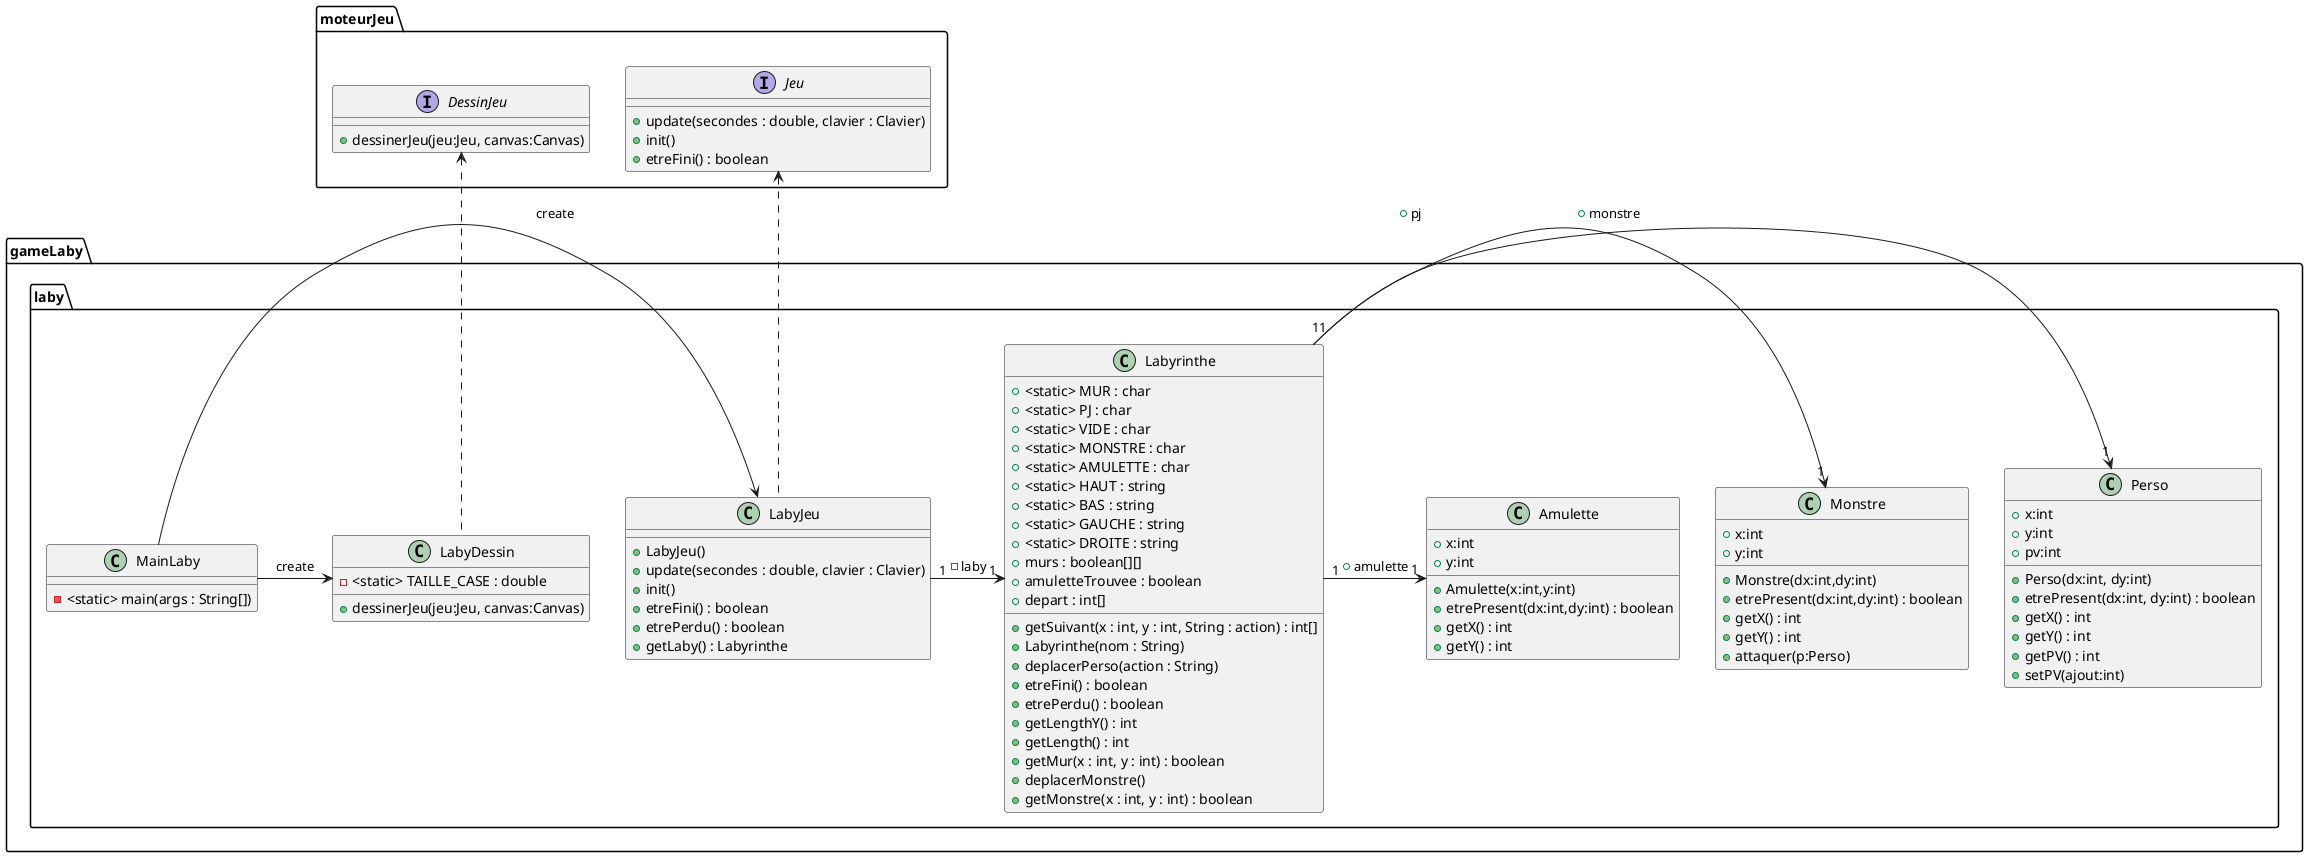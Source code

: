 @startuml
'https://plantuml.com/sequence-diagram

package moteurJeu {
interface DessinJeu{
+ dessinerJeu(jeu:Jeu, canvas:Canvas)
}

interface Jeu{
+update(secondes : double, clavier : Clavier)
+init()
+etreFini() : boolean
}
}

package gameLaby.laby {
class LabyDessin{
- <static> TAILLE_CASE : double
+ dessinerJeu(jeu:Jeu, canvas:Canvas)
}
DessinJeu <.. LabyDessin

class LabyJeu{
+LabyJeu()
+update(secondes : double, clavier : Clavier)
+init()
+etreFini() : boolean
+etrePerdu() : boolean
+getLaby() : Labyrinthe
}
Jeu <.. LabyJeu
LabyJeu "1" -> "1" Labyrinthe: -laby

class Perso{
+ x:int
+ y:int
+ pv:int
+ Perso(dx:int, dy:int)
+ etrePresent(dx:int, dy:int) : boolean
+ getX() : int
+ getY() : int
+ getPV() : int
+ setPV(ajout:int)
}

class Labyrinthe{
+ <static> MUR : char
+ <static> PJ : char
+ <static> VIDE : char
+ <static> MONSTRE : char
+ <static> AMULETTE : char
+ <static> HAUT : string
+ <static> BAS : string
+ <static> GAUCHE : string
+ <static> DROITE : string
+ murs : boolean[][]
+ amuletteTrouvee : boolean
+ depart : int[]
+ getSuivant(x : int, y : int, String : action) : int[]
+ Labyrinthe(nom : String)
+ deplacerPerso(action : String)
+ etreFini() : boolean
+ etrePerdu() : boolean
+ getLengthY() : int
+ getLength() : int
+ getMur(x : int, y : int) : boolean
+ deplacerMonstre()
+ getMonstre(x : int, y : int) : boolean
}
Labyrinthe "1" -> "1" Perso : +pj
Labyrinthe "1" -> "1" Monstre : +monstre
Labyrinthe "1" -> "1" Amulette : +amulette

class MainLaby{
- <static> main(args : String[])
}
MainLaby -> LabyDessin : create
MainLaby -> LabyJeu : create

class Monstre{
+ x:int
+ y:int
+ Monstre(dx:int,dy:int)
+ etrePresent(dx:int,dy:int) : boolean
+ getX() : int
+ getY() : int
+ attaquer(p:Perso)
}

class Amulette{
+ x:int
+ y:int
+ Amulette(x:int,y:int)
+ etrePresent(dx:int,dy:int) : boolean
+ getX() : int
+ getY() : int
}
}
@enduml